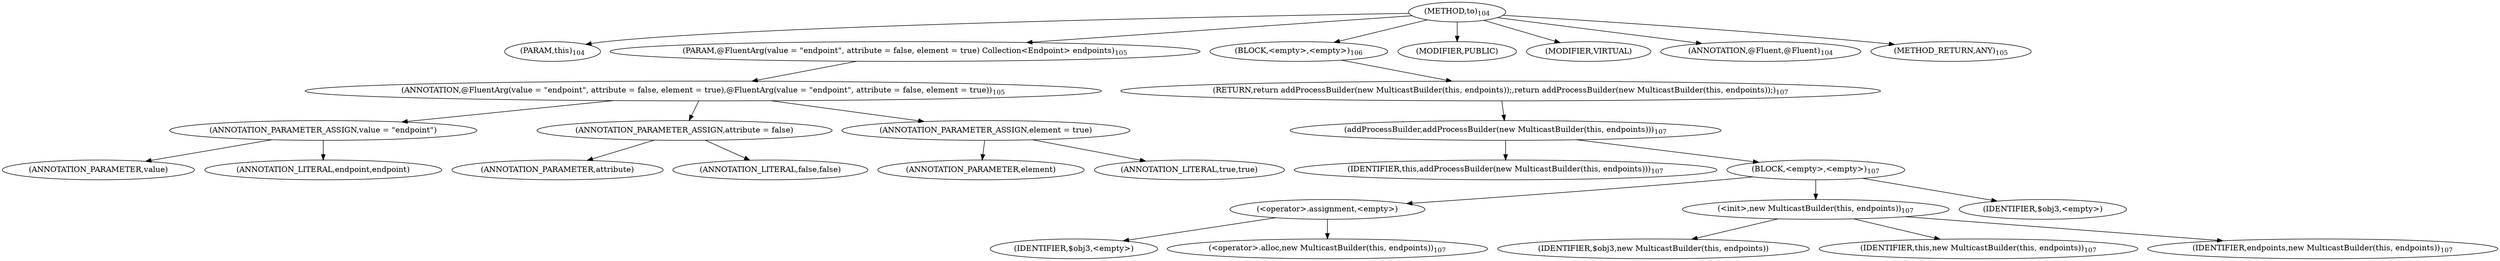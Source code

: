 digraph "to" {  
"334" [label = <(METHOD,to)<SUB>104</SUB>> ]
"26" [label = <(PARAM,this)<SUB>104</SUB>> ]
"335" [label = <(PARAM,@FluentArg(value = &quot;endpoint&quot;, attribute = false, element = true) Collection&lt;Endpoint&gt; endpoints)<SUB>105</SUB>> ]
"336" [label = <(ANNOTATION,@FluentArg(value = &quot;endpoint&quot;, attribute = false, element = true),@FluentArg(value = &quot;endpoint&quot;, attribute = false, element = true))<SUB>105</SUB>> ]
"337" [label = <(ANNOTATION_PARAMETER_ASSIGN,value = &quot;endpoint&quot;)> ]
"338" [label = <(ANNOTATION_PARAMETER,value)> ]
"339" [label = <(ANNOTATION_LITERAL,endpoint,endpoint)> ]
"340" [label = <(ANNOTATION_PARAMETER_ASSIGN,attribute = false)> ]
"341" [label = <(ANNOTATION_PARAMETER,attribute)> ]
"342" [label = <(ANNOTATION_LITERAL,false,false)> ]
"343" [label = <(ANNOTATION_PARAMETER_ASSIGN,element = true)> ]
"344" [label = <(ANNOTATION_PARAMETER,element)> ]
"345" [label = <(ANNOTATION_LITERAL,true,true)> ]
"346" [label = <(BLOCK,&lt;empty&gt;,&lt;empty&gt;)<SUB>106</SUB>> ]
"347" [label = <(RETURN,return addProcessBuilder(new MulticastBuilder(this, endpoints));,return addProcessBuilder(new MulticastBuilder(this, endpoints));)<SUB>107</SUB>> ]
"348" [label = <(addProcessBuilder,addProcessBuilder(new MulticastBuilder(this, endpoints)))<SUB>107</SUB>> ]
"27" [label = <(IDENTIFIER,this,addProcessBuilder(new MulticastBuilder(this, endpoints)))<SUB>107</SUB>> ]
"349" [label = <(BLOCK,&lt;empty&gt;,&lt;empty&gt;)<SUB>107</SUB>> ]
"350" [label = <(&lt;operator&gt;.assignment,&lt;empty&gt;)> ]
"351" [label = <(IDENTIFIER,$obj3,&lt;empty&gt;)> ]
"352" [label = <(&lt;operator&gt;.alloc,new MulticastBuilder(this, endpoints))<SUB>107</SUB>> ]
"353" [label = <(&lt;init&gt;,new MulticastBuilder(this, endpoints))<SUB>107</SUB>> ]
"354" [label = <(IDENTIFIER,$obj3,new MulticastBuilder(this, endpoints))> ]
"25" [label = <(IDENTIFIER,this,new MulticastBuilder(this, endpoints))<SUB>107</SUB>> ]
"355" [label = <(IDENTIFIER,endpoints,new MulticastBuilder(this, endpoints))<SUB>107</SUB>> ]
"356" [label = <(IDENTIFIER,$obj3,&lt;empty&gt;)> ]
"357" [label = <(MODIFIER,PUBLIC)> ]
"358" [label = <(MODIFIER,VIRTUAL)> ]
"359" [label = <(ANNOTATION,@Fluent,@Fluent)<SUB>104</SUB>> ]
"360" [label = <(METHOD_RETURN,ANY)<SUB>105</SUB>> ]
  "334" -> "26" 
  "334" -> "335" 
  "334" -> "346" 
  "334" -> "357" 
  "334" -> "358" 
  "334" -> "359" 
  "334" -> "360" 
  "335" -> "336" 
  "336" -> "337" 
  "336" -> "340" 
  "336" -> "343" 
  "337" -> "338" 
  "337" -> "339" 
  "340" -> "341" 
  "340" -> "342" 
  "343" -> "344" 
  "343" -> "345" 
  "346" -> "347" 
  "347" -> "348" 
  "348" -> "27" 
  "348" -> "349" 
  "349" -> "350" 
  "349" -> "353" 
  "349" -> "356" 
  "350" -> "351" 
  "350" -> "352" 
  "353" -> "354" 
  "353" -> "25" 
  "353" -> "355" 
}
